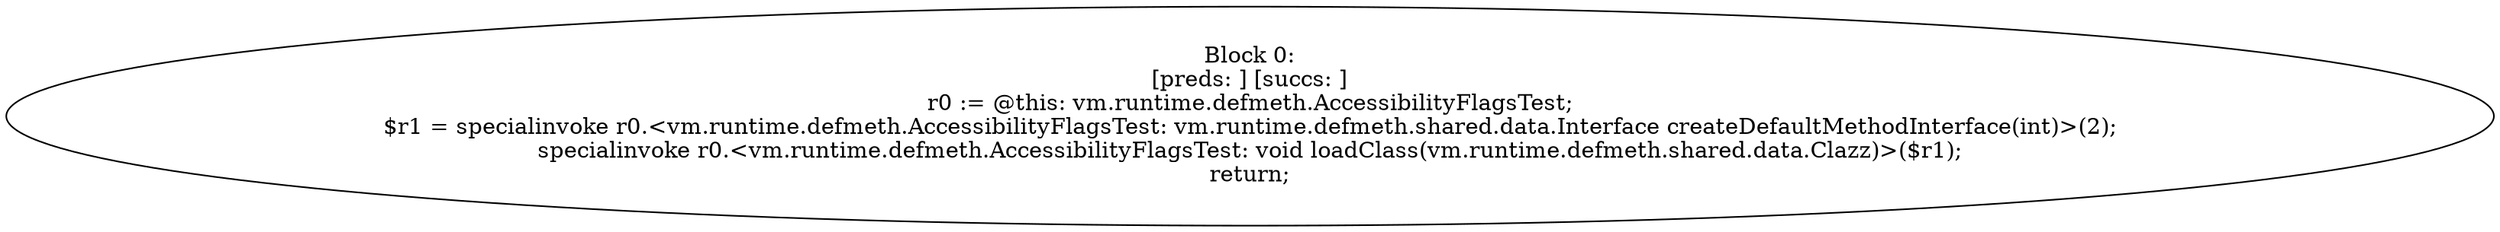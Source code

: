 digraph "unitGraph" {
    "Block 0:
[preds: ] [succs: ]
r0 := @this: vm.runtime.defmeth.AccessibilityFlagsTest;
$r1 = specialinvoke r0.<vm.runtime.defmeth.AccessibilityFlagsTest: vm.runtime.defmeth.shared.data.Interface createDefaultMethodInterface(int)>(2);
specialinvoke r0.<vm.runtime.defmeth.AccessibilityFlagsTest: void loadClass(vm.runtime.defmeth.shared.data.Clazz)>($r1);
return;
"
}
